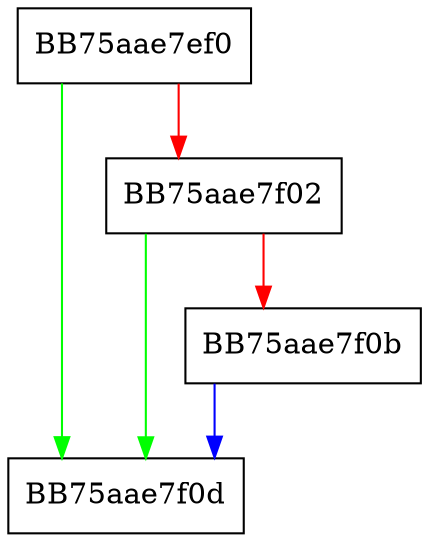 digraph CampRingDataEnd {
  node [shape="box"];
  graph [splines=ortho];
  BB75aae7ef0 -> BB75aae7f0d [color="green"];
  BB75aae7ef0 -> BB75aae7f02 [color="red"];
  BB75aae7f02 -> BB75aae7f0d [color="green"];
  BB75aae7f02 -> BB75aae7f0b [color="red"];
  BB75aae7f0b -> BB75aae7f0d [color="blue"];
}